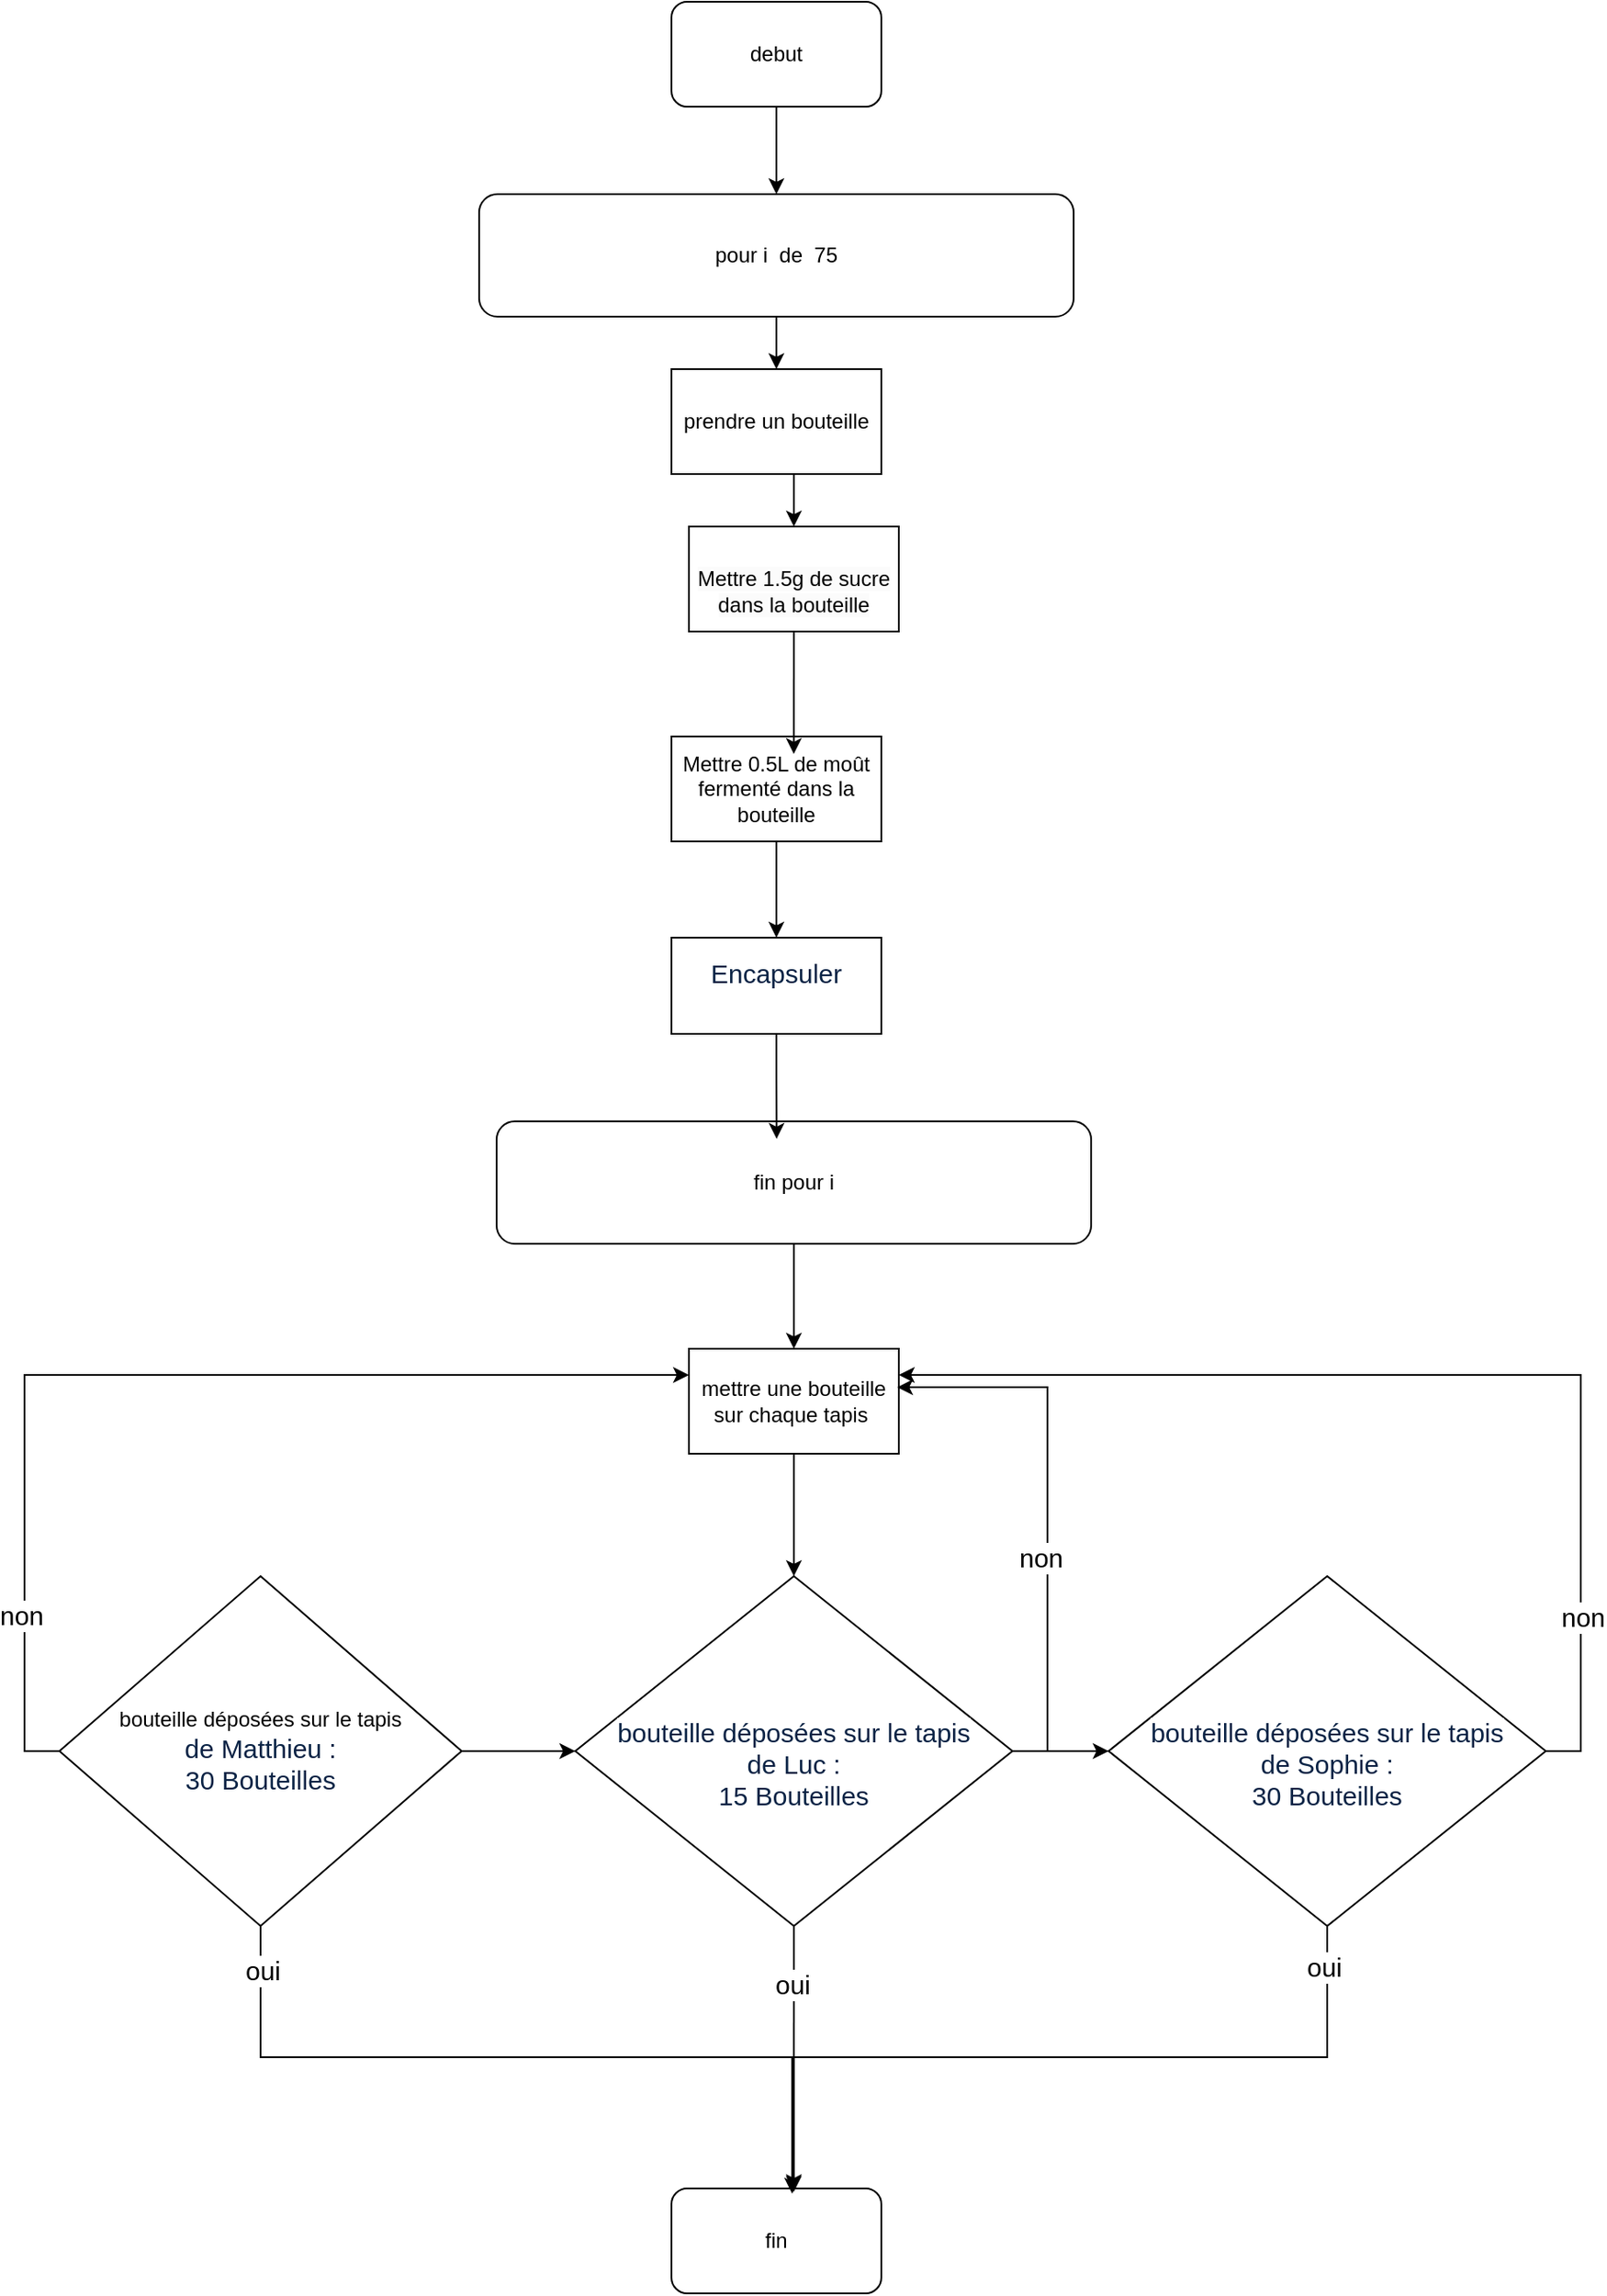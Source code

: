 <mxfile version="22.1.5" type="github">
  <diagram name="Page-1" id="2slLX5uT0JwPV2bRqkGj">
    <mxGraphModel dx="2261" dy="758" grid="1" gridSize="10" guides="1" tooltips="1" connect="1" arrows="1" fold="1" page="1" pageScale="1" pageWidth="827" pageHeight="1169" math="0" shadow="0">
      <root>
        <mxCell id="0" />
        <mxCell id="1" parent="0" />
        <mxCell id="hV0ogb_sc_N92lvSPBkA-10" style="edgeStyle=orthogonalEdgeStyle;rounded=0;orthogonalLoop=1;jettySize=auto;html=1;exitX=0.5;exitY=1;exitDx=0;exitDy=0;entryX=0.5;entryY=0;entryDx=0;entryDy=0;" edge="1" parent="1" source="hV0ogb_sc_N92lvSPBkA-1" target="hV0ogb_sc_N92lvSPBkA-2">
          <mxGeometry relative="1" as="geometry" />
        </mxCell>
        <mxCell id="hV0ogb_sc_N92lvSPBkA-1" value="debut" style="rounded=1;whiteSpace=wrap;html=1;" vertex="1" parent="1">
          <mxGeometry x="310" y="50" width="120" height="60" as="geometry" />
        </mxCell>
        <mxCell id="hV0ogb_sc_N92lvSPBkA-11" style="edgeStyle=orthogonalEdgeStyle;rounded=0;orthogonalLoop=1;jettySize=auto;html=1;exitX=0.5;exitY=1;exitDx=0;exitDy=0;entryX=0.5;entryY=0;entryDx=0;entryDy=0;" edge="1" parent="1" source="hV0ogb_sc_N92lvSPBkA-2" target="hV0ogb_sc_N92lvSPBkA-4">
          <mxGeometry relative="1" as="geometry" />
        </mxCell>
        <mxCell id="hV0ogb_sc_N92lvSPBkA-2" value="pour i&amp;nbsp; de&amp;nbsp; 75" style="rounded=1;whiteSpace=wrap;html=1;" vertex="1" parent="1">
          <mxGeometry x="200" y="160" width="340" height="70" as="geometry" />
        </mxCell>
        <mxCell id="hV0ogb_sc_N92lvSPBkA-25" style="edgeStyle=orthogonalEdgeStyle;rounded=0;orthogonalLoop=1;jettySize=auto;html=1;exitX=0.5;exitY=1;exitDx=0;exitDy=0;entryX=0.5;entryY=0;entryDx=0;entryDy=0;" edge="1" parent="1" source="hV0ogb_sc_N92lvSPBkA-3" target="hV0ogb_sc_N92lvSPBkA-16">
          <mxGeometry relative="1" as="geometry" />
        </mxCell>
        <mxCell id="hV0ogb_sc_N92lvSPBkA-3" value="fin pour i" style="rounded=1;whiteSpace=wrap;html=1;" vertex="1" parent="1">
          <mxGeometry x="210" y="690" width="340" height="70" as="geometry" />
        </mxCell>
        <mxCell id="hV0ogb_sc_N92lvSPBkA-12" style="edgeStyle=orthogonalEdgeStyle;rounded=0;orthogonalLoop=1;jettySize=auto;html=1;exitX=0.5;exitY=1;exitDx=0;exitDy=0;entryX=0.5;entryY=0;entryDx=0;entryDy=0;" edge="1" parent="1" source="hV0ogb_sc_N92lvSPBkA-4" target="hV0ogb_sc_N92lvSPBkA-5">
          <mxGeometry relative="1" as="geometry" />
        </mxCell>
        <mxCell id="hV0ogb_sc_N92lvSPBkA-4" value="prendre un bouteille" style="rounded=0;whiteSpace=wrap;html=1;" vertex="1" parent="1">
          <mxGeometry x="310" y="260" width="120" height="60" as="geometry" />
        </mxCell>
        <mxCell id="hV0ogb_sc_N92lvSPBkA-5" value="&lt;br&gt;&lt;span style=&quot;color: rgb(0, 0, 0); font-family: Helvetica; font-size: 12px; font-style: normal; font-variant-ligatures: normal; font-variant-caps: normal; font-weight: 400; letter-spacing: normal; orphans: 2; text-align: center; text-indent: 0px; text-transform: none; widows: 2; word-spacing: 0px; -webkit-text-stroke-width: 0px; background-color: rgb(251, 251, 251); text-decoration-thickness: initial; text-decoration-style: initial; text-decoration-color: initial; float: none; display: inline !important;&quot;&gt;Mettre 1.5g de sucre dans la bouteille&lt;/span&gt;&lt;br&gt;" style="rounded=0;whiteSpace=wrap;html=1;" vertex="1" parent="1">
          <mxGeometry x="320" y="350" width="120" height="60" as="geometry" />
        </mxCell>
        <mxCell id="hV0ogb_sc_N92lvSPBkA-14" style="edgeStyle=orthogonalEdgeStyle;rounded=0;orthogonalLoop=1;jettySize=auto;html=1;exitX=0.5;exitY=1;exitDx=0;exitDy=0;entryX=0.5;entryY=0;entryDx=0;entryDy=0;" edge="1" parent="1" source="hV0ogb_sc_N92lvSPBkA-8" target="hV0ogb_sc_N92lvSPBkA-9">
          <mxGeometry relative="1" as="geometry" />
        </mxCell>
        <mxCell id="hV0ogb_sc_N92lvSPBkA-8" value="Mettre 0.5L de moût fermenté dans la bouteille" style="rounded=0;whiteSpace=wrap;html=1;" vertex="1" parent="1">
          <mxGeometry x="310" y="470" width="120" height="60" as="geometry" />
        </mxCell>
        <mxCell id="hV0ogb_sc_N92lvSPBkA-9" value="&#xa;&lt;span style=&quot;color: rgb(10, 35, 69); font-family: Quicksand, sans-serif; font-size: 15px; font-style: normal; font-variant-ligatures: normal; font-variant-caps: normal; font-weight: 500; letter-spacing: normal; orphans: 2; text-align: left; text-indent: 0px; text-transform: none; widows: 2; word-spacing: 0px; -webkit-text-stroke-width: 0px; background-color: rgb(255, 255, 255); text-decoration-thickness: initial; text-decoration-style: initial; text-decoration-color: initial; float: none; display: inline !important;&quot;&gt;Encapsuler&lt;/span&gt;&#xa;&#xa;" style="rounded=0;whiteSpace=wrap;html=1;" vertex="1" parent="1">
          <mxGeometry x="310" y="585" width="120" height="55" as="geometry" />
        </mxCell>
        <mxCell id="hV0ogb_sc_N92lvSPBkA-13" style="edgeStyle=orthogonalEdgeStyle;rounded=0;orthogonalLoop=1;jettySize=auto;html=1;exitX=0.5;exitY=1;exitDx=0;exitDy=0;entryX=0.583;entryY=0.167;entryDx=0;entryDy=0;entryPerimeter=0;" edge="1" parent="1" source="hV0ogb_sc_N92lvSPBkA-5" target="hV0ogb_sc_N92lvSPBkA-8">
          <mxGeometry relative="1" as="geometry" />
        </mxCell>
        <mxCell id="hV0ogb_sc_N92lvSPBkA-15" style="edgeStyle=orthogonalEdgeStyle;rounded=0;orthogonalLoop=1;jettySize=auto;html=1;exitX=0.5;exitY=1;exitDx=0;exitDy=0;entryX=0.471;entryY=0.143;entryDx=0;entryDy=0;entryPerimeter=0;" edge="1" parent="1" source="hV0ogb_sc_N92lvSPBkA-9" target="hV0ogb_sc_N92lvSPBkA-3">
          <mxGeometry relative="1" as="geometry" />
        </mxCell>
        <mxCell id="hV0ogb_sc_N92lvSPBkA-21" style="edgeStyle=orthogonalEdgeStyle;rounded=0;orthogonalLoop=1;jettySize=auto;html=1;exitX=0.5;exitY=1;exitDx=0;exitDy=0;entryX=0.5;entryY=0;entryDx=0;entryDy=0;" edge="1" parent="1" source="hV0ogb_sc_N92lvSPBkA-16" target="hV0ogb_sc_N92lvSPBkA-18">
          <mxGeometry relative="1" as="geometry" />
        </mxCell>
        <mxCell id="hV0ogb_sc_N92lvSPBkA-16" value="mettre une bouteille sur chaque tapis&amp;nbsp;" style="rounded=0;whiteSpace=wrap;html=1;" vertex="1" parent="1">
          <mxGeometry x="320" y="820" width="120" height="60" as="geometry" />
        </mxCell>
        <mxCell id="hV0ogb_sc_N92lvSPBkA-23" style="edgeStyle=orthogonalEdgeStyle;rounded=0;orthogonalLoop=1;jettySize=auto;html=1;exitX=1;exitY=0.5;exitDx=0;exitDy=0;entryX=0;entryY=0.5;entryDx=0;entryDy=0;" edge="1" parent="1" source="hV0ogb_sc_N92lvSPBkA-17" target="hV0ogb_sc_N92lvSPBkA-18">
          <mxGeometry relative="1" as="geometry" />
        </mxCell>
        <mxCell id="hV0ogb_sc_N92lvSPBkA-27" style="edgeStyle=orthogonalEdgeStyle;rounded=0;orthogonalLoop=1;jettySize=auto;html=1;exitX=0;exitY=0.5;exitDx=0;exitDy=0;entryX=0;entryY=0.25;entryDx=0;entryDy=0;" edge="1" parent="1" source="hV0ogb_sc_N92lvSPBkA-17" target="hV0ogb_sc_N92lvSPBkA-16">
          <mxGeometry relative="1" as="geometry" />
        </mxCell>
        <mxCell id="hV0ogb_sc_N92lvSPBkA-28" value="&lt;font style=&quot;font-size: 15px;&quot;&gt;non&lt;/font&gt;" style="edgeLabel;html=1;align=center;verticalAlign=middle;resizable=0;points=[];" vertex="1" connectable="0" parent="hV0ogb_sc_N92lvSPBkA-27">
          <mxGeometry x="-0.679" y="2" relative="1" as="geometry">
            <mxPoint as="offset" />
          </mxGeometry>
        </mxCell>
        <mxCell id="hV0ogb_sc_N92lvSPBkA-35" style="edgeStyle=orthogonalEdgeStyle;rounded=0;orthogonalLoop=1;jettySize=auto;html=1;exitX=0.5;exitY=1;exitDx=0;exitDy=0;entryX=0.583;entryY=0.017;entryDx=0;entryDy=0;entryPerimeter=0;" edge="1" parent="1" source="hV0ogb_sc_N92lvSPBkA-17" target="hV0ogb_sc_N92lvSPBkA-30">
          <mxGeometry relative="1" as="geometry">
            <mxPoint x="380" y="1210" as="targetPoint" />
          </mxGeometry>
        </mxCell>
        <mxCell id="hV0ogb_sc_N92lvSPBkA-38" value="&lt;font style=&quot;font-size: 15px;&quot;&gt;oui&lt;/font&gt;" style="edgeLabel;html=1;align=center;verticalAlign=middle;resizable=0;points=[];" vertex="1" connectable="0" parent="hV0ogb_sc_N92lvSPBkA-35">
          <mxGeometry x="-0.89" y="1" relative="1" as="geometry">
            <mxPoint as="offset" />
          </mxGeometry>
        </mxCell>
        <mxCell id="hV0ogb_sc_N92lvSPBkA-17" value="bouteille déposées sur le tapis&lt;br style=&quot;border-color: var(--border-color); color: rgb(10, 35, 69); font-family: Quicksand, sans-serif; font-size: 15px; text-align: left;&quot;&gt;&lt;span style=&quot;color: rgb(10, 35, 69); font-family: Quicksand, sans-serif; font-size: 15px; text-align: left; background-color: rgb(255, 255, 255);&quot;&gt;de&amp;nbsp;&lt;/span&gt;&lt;span style=&quot;color: rgb(10, 35, 69); font-family: Quicksand, sans-serif; font-size: 15px; font-style: normal; font-variant-ligatures: normal; font-variant-caps: normal; font-weight: 500; letter-spacing: normal; orphans: 2; text-align: left; text-indent: 0px; text-transform: none; widows: 2; word-spacing: 0px; -webkit-text-stroke-width: 0px; background-color: rgb(255, 255, 255); text-decoration-thickness: initial; text-decoration-style: initial; text-decoration-color: initial; float: none; display: inline !important;&quot;&gt;Matthieu&amp;nbsp;: &lt;br&gt;30 Bouteilles&lt;/span&gt;" style="rhombus;whiteSpace=wrap;html=1;" vertex="1" parent="1">
          <mxGeometry x="-40" y="950" width="230" height="200" as="geometry" />
        </mxCell>
        <mxCell id="hV0ogb_sc_N92lvSPBkA-24" style="edgeStyle=orthogonalEdgeStyle;rounded=0;orthogonalLoop=1;jettySize=auto;html=1;exitX=1;exitY=0.5;exitDx=0;exitDy=0;" edge="1" parent="1" source="hV0ogb_sc_N92lvSPBkA-18" target="hV0ogb_sc_N92lvSPBkA-19">
          <mxGeometry relative="1" as="geometry" />
        </mxCell>
        <mxCell id="hV0ogb_sc_N92lvSPBkA-18" value="&lt;br&gt;&lt;span style=&quot;color: rgb(10, 35, 69); font-family: Quicksand, sans-serif; font-size: 15px; font-style: normal; font-variant-ligatures: normal; font-variant-caps: normal; font-weight: 500; letter-spacing: normal; orphans: 2; text-align: left; text-indent: 0px; text-transform: none; widows: 2; word-spacing: 0px; -webkit-text-stroke-width: 0px; background-color: rgb(255, 255, 255); text-decoration-thickness: initial; text-decoration-style: initial; text-decoration-color: initial; float: none; display: inline !important;&quot;&gt;bouteille déposées sur le tapis&lt;br style=&quot;border-color: var(--border-color);&quot;&gt;de&amp;nbsp;Luc&amp;nbsp;: &lt;br&gt;15 Bouteilles&lt;/span&gt;&lt;br&gt;" style="rhombus;whiteSpace=wrap;html=1;" vertex="1" parent="1">
          <mxGeometry x="255" y="950" width="250" height="200" as="geometry" />
        </mxCell>
        <mxCell id="hV0ogb_sc_N92lvSPBkA-26" style="edgeStyle=orthogonalEdgeStyle;rounded=0;orthogonalLoop=1;jettySize=auto;html=1;exitX=1;exitY=0.5;exitDx=0;exitDy=0;entryX=1;entryY=0.25;entryDx=0;entryDy=0;" edge="1" parent="1" source="hV0ogb_sc_N92lvSPBkA-19" target="hV0ogb_sc_N92lvSPBkA-16">
          <mxGeometry relative="1" as="geometry" />
        </mxCell>
        <mxCell id="hV0ogb_sc_N92lvSPBkA-29" value="&lt;font style=&quot;font-size: 15px;&quot;&gt;non&lt;/font&gt;" style="edgeLabel;html=1;align=center;verticalAlign=middle;resizable=0;points=[];" vertex="1" connectable="0" parent="hV0ogb_sc_N92lvSPBkA-26">
          <mxGeometry x="-0.688" y="-1" relative="1" as="geometry">
            <mxPoint as="offset" />
          </mxGeometry>
        </mxCell>
        <mxCell id="hV0ogb_sc_N92lvSPBkA-19" value="&lt;br&gt;&lt;span style=&quot;color: rgb(10, 35, 69); font-family: Quicksand, sans-serif; font-size: 15px; font-style: normal; font-variant-ligatures: normal; font-variant-caps: normal; font-weight: 500; letter-spacing: normal; orphans: 2; text-align: left; text-indent: 0px; text-transform: none; widows: 2; word-spacing: 0px; -webkit-text-stroke-width: 0px; background-color: rgb(255, 255, 255); text-decoration-thickness: initial; text-decoration-style: initial; text-decoration-color: initial; float: none; display: inline !important;&quot;&gt;bouteille déposées sur le tapis &lt;br&gt;de Sophie : &lt;br&gt;30 Bouteilles&lt;/span&gt;&lt;br&gt;" style="rhombus;whiteSpace=wrap;html=1;" vertex="1" parent="1">
          <mxGeometry x="560" y="950" width="250" height="200" as="geometry" />
        </mxCell>
        <mxCell id="hV0ogb_sc_N92lvSPBkA-20" style="edgeStyle=orthogonalEdgeStyle;rounded=0;orthogonalLoop=1;jettySize=auto;html=1;exitX=1;exitY=0.5;exitDx=0;exitDy=0;entryX=0.992;entryY=0.367;entryDx=0;entryDy=0;entryPerimeter=0;" edge="1" parent="1" source="hV0ogb_sc_N92lvSPBkA-18" target="hV0ogb_sc_N92lvSPBkA-16">
          <mxGeometry relative="1" as="geometry" />
        </mxCell>
        <mxCell id="hV0ogb_sc_N92lvSPBkA-22" value="&lt;font style=&quot;font-size: 15px;&quot;&gt;non&lt;/font&gt;" style="edgeLabel;html=1;align=center;verticalAlign=middle;resizable=0;points=[];" vertex="1" connectable="0" parent="hV0ogb_sc_N92lvSPBkA-20">
          <mxGeometry x="-0.167" y="4" relative="1" as="geometry">
            <mxPoint as="offset" />
          </mxGeometry>
        </mxCell>
        <mxCell id="hV0ogb_sc_N92lvSPBkA-30" value="fin" style="rounded=1;whiteSpace=wrap;html=1;" vertex="1" parent="1">
          <mxGeometry x="310" y="1300" width="120" height="60" as="geometry" />
        </mxCell>
        <mxCell id="hV0ogb_sc_N92lvSPBkA-33" style="edgeStyle=orthogonalEdgeStyle;rounded=0;orthogonalLoop=1;jettySize=auto;html=1;exitX=0.5;exitY=1;exitDx=0;exitDy=0;entryX=0.583;entryY=0.033;entryDx=0;entryDy=0;entryPerimeter=0;" edge="1" parent="1" source="hV0ogb_sc_N92lvSPBkA-18" target="hV0ogb_sc_N92lvSPBkA-30">
          <mxGeometry relative="1" as="geometry" />
        </mxCell>
        <mxCell id="hV0ogb_sc_N92lvSPBkA-36" value="&lt;font style=&quot;font-size: 15px;&quot;&gt;oui&lt;/font&gt;" style="edgeLabel;html=1;align=center;verticalAlign=middle;resizable=0;points=[];" vertex="1" connectable="0" parent="hV0ogb_sc_N92lvSPBkA-33">
          <mxGeometry x="-0.574" y="-1" relative="1" as="geometry">
            <mxPoint as="offset" />
          </mxGeometry>
        </mxCell>
        <mxCell id="hV0ogb_sc_N92lvSPBkA-34" style="edgeStyle=orthogonalEdgeStyle;rounded=0;orthogonalLoop=1;jettySize=auto;html=1;exitX=0.5;exitY=1;exitDx=0;exitDy=0;entryX=0.575;entryY=0.05;entryDx=0;entryDy=0;entryPerimeter=0;" edge="1" parent="1" source="hV0ogb_sc_N92lvSPBkA-19" target="hV0ogb_sc_N92lvSPBkA-30">
          <mxGeometry relative="1" as="geometry" />
        </mxCell>
        <mxCell id="hV0ogb_sc_N92lvSPBkA-37" value="&lt;font style=&quot;font-size: 15px;&quot;&gt;oui&lt;/font&gt;" style="edgeLabel;html=1;align=center;verticalAlign=middle;resizable=0;points=[];" vertex="1" connectable="0" parent="hV0ogb_sc_N92lvSPBkA-34">
          <mxGeometry x="-0.9" y="-2" relative="1" as="geometry">
            <mxPoint as="offset" />
          </mxGeometry>
        </mxCell>
      </root>
    </mxGraphModel>
  </diagram>
</mxfile>
